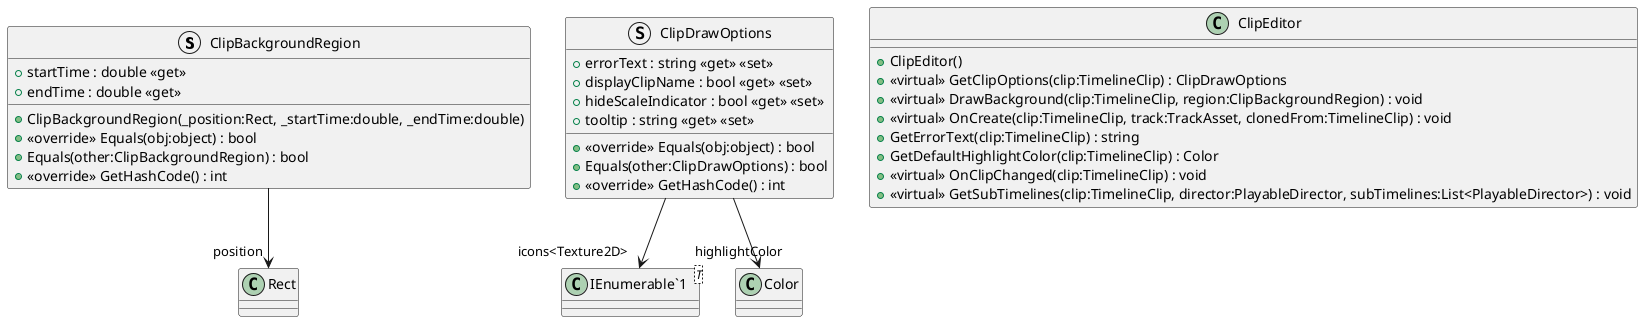 @startuml
struct ClipBackgroundRegion {
    + startTime : double <<get>>
    + endTime : double <<get>>
    + ClipBackgroundRegion(_position:Rect, _startTime:double, _endTime:double)
    + <<override>> Equals(obj:object) : bool
    + Equals(other:ClipBackgroundRegion) : bool
    + <<override>> GetHashCode() : int
}
struct ClipDrawOptions {
    + errorText : string <<get>> <<set>>
    + displayClipName : bool <<get>> <<set>>
    + hideScaleIndicator : bool <<get>> <<set>>
    + tooltip : string <<get>> <<set>>
    + <<override>> Equals(obj:object) : bool
    + Equals(other:ClipDrawOptions) : bool
    + <<override>> GetHashCode() : int
}
class ClipEditor {
    + ClipEditor()
    + <<virtual>> GetClipOptions(clip:TimelineClip) : ClipDrawOptions
    + <<virtual>> DrawBackground(clip:TimelineClip, region:ClipBackgroundRegion) : void
    + <<virtual>> OnCreate(clip:TimelineClip, track:TrackAsset, clonedFrom:TimelineClip) : void
    + GetErrorText(clip:TimelineClip) : string
    + GetDefaultHighlightColor(clip:TimelineClip) : Color
    + <<virtual>> OnClipChanged(clip:TimelineClip) : void
    + <<virtual>> GetSubTimelines(clip:TimelineClip, director:PlayableDirector, subTimelines:List<PlayableDirector>) : void
}
class "IEnumerable`1"<T> {
}
ClipBackgroundRegion --> "position" Rect
ClipDrawOptions --> "highlightColor" Color
ClipDrawOptions --> "icons<Texture2D>" "IEnumerable`1"
@enduml
